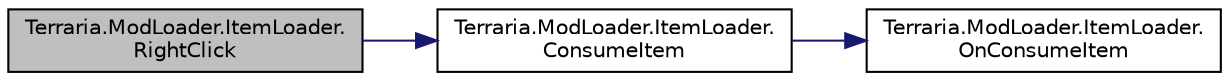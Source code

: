 digraph "Terraria.ModLoader.ItemLoader.RightClick"
{
 // LATEX_PDF_SIZE
  edge [fontname="Helvetica",fontsize="10",labelfontname="Helvetica",labelfontsize="10"];
  node [fontname="Helvetica",fontsize="10",shape=record];
  rankdir="LR";
  Node1 [label="Terraria.ModLoader.ItemLoader.\lRightClick",height=0.2,width=0.4,color="black", fillcolor="grey75", style="filled", fontcolor="black",tooltip="If Main.mouseRightRelease is true, the following steps are taken:"];
  Node1 -> Node2 [color="midnightblue",fontsize="10",style="solid",fontname="Helvetica"];
  Node2 [label="Terraria.ModLoader.ItemLoader.\lConsumeItem",height=0.2,width=0.4,color="black", fillcolor="white", style="filled",URL="$class_terraria_1_1_mod_loader_1_1_item_loader.html#ab06cbde37cb093933490be4ff9dfea25",tooltip="If ModItem.ConsumeItem or any of the GlobalItem.ConsumeItem hooks returns false, sets consume to fals..."];
  Node2 -> Node3 [color="midnightblue",fontsize="10",style="solid",fontname="Helvetica"];
  Node3 [label="Terraria.ModLoader.ItemLoader.\lOnConsumeItem",height=0.2,width=0.4,color="black", fillcolor="white", style="filled",URL="$class_terraria_1_1_mod_loader_1_1_item_loader.html#a306bf8e55905d5f5f97fc377052cd5af",tooltip="Calls ModItem.OnConsumeItem and all GlobalItem.OnConsumeItem hooks."];
}
